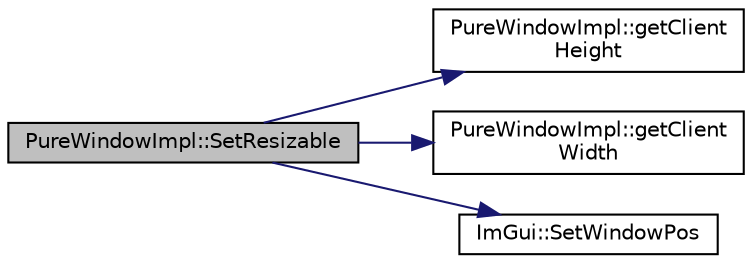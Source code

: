 digraph "PureWindowImpl::SetResizable"
{
 // LATEX_PDF_SIZE
  edge [fontname="Helvetica",fontsize="10",labelfontname="Helvetica",labelfontsize="10"];
  node [fontname="Helvetica",fontsize="10",shape=record];
  rankdir="LR";
  Node1 [label="PureWindowImpl::SetResizable",height=0.2,width=0.4,color="black", fillcolor="grey75", style="filled", fontcolor="black",tooltip="Sets whether window is fully resizable."];
  Node1 -> Node2 [color="midnightblue",fontsize="10",style="solid",fontname="Helvetica"];
  Node2 [label="PureWindowImpl::getClient\lHeight",height=0.2,width=0.4,color="black", fillcolor="white", style="filled",URL="$class_pure_window_impl.html#aa16054fbd2ba16c3373c34f2e032fe9f",tooltip="Gets window client height."];
  Node1 -> Node3 [color="midnightblue",fontsize="10",style="solid",fontname="Helvetica"];
  Node3 [label="PureWindowImpl::getClient\lWidth",height=0.2,width=0.4,color="black", fillcolor="white", style="filled",URL="$class_pure_window_impl.html#a7de222077dca1cdafd6f1b3cd892ab83",tooltip="Gets window client width."];
  Node1 -> Node4 [color="midnightblue",fontsize="10",style="solid",fontname="Helvetica"];
  Node4 [label="ImGui::SetWindowPos",height=0.2,width=0.4,color="black", fillcolor="white", style="filled",URL="$namespace_im_gui.html#a5d7fd0e28f01451279896e53fc7a4b10",tooltip=" "];
}
